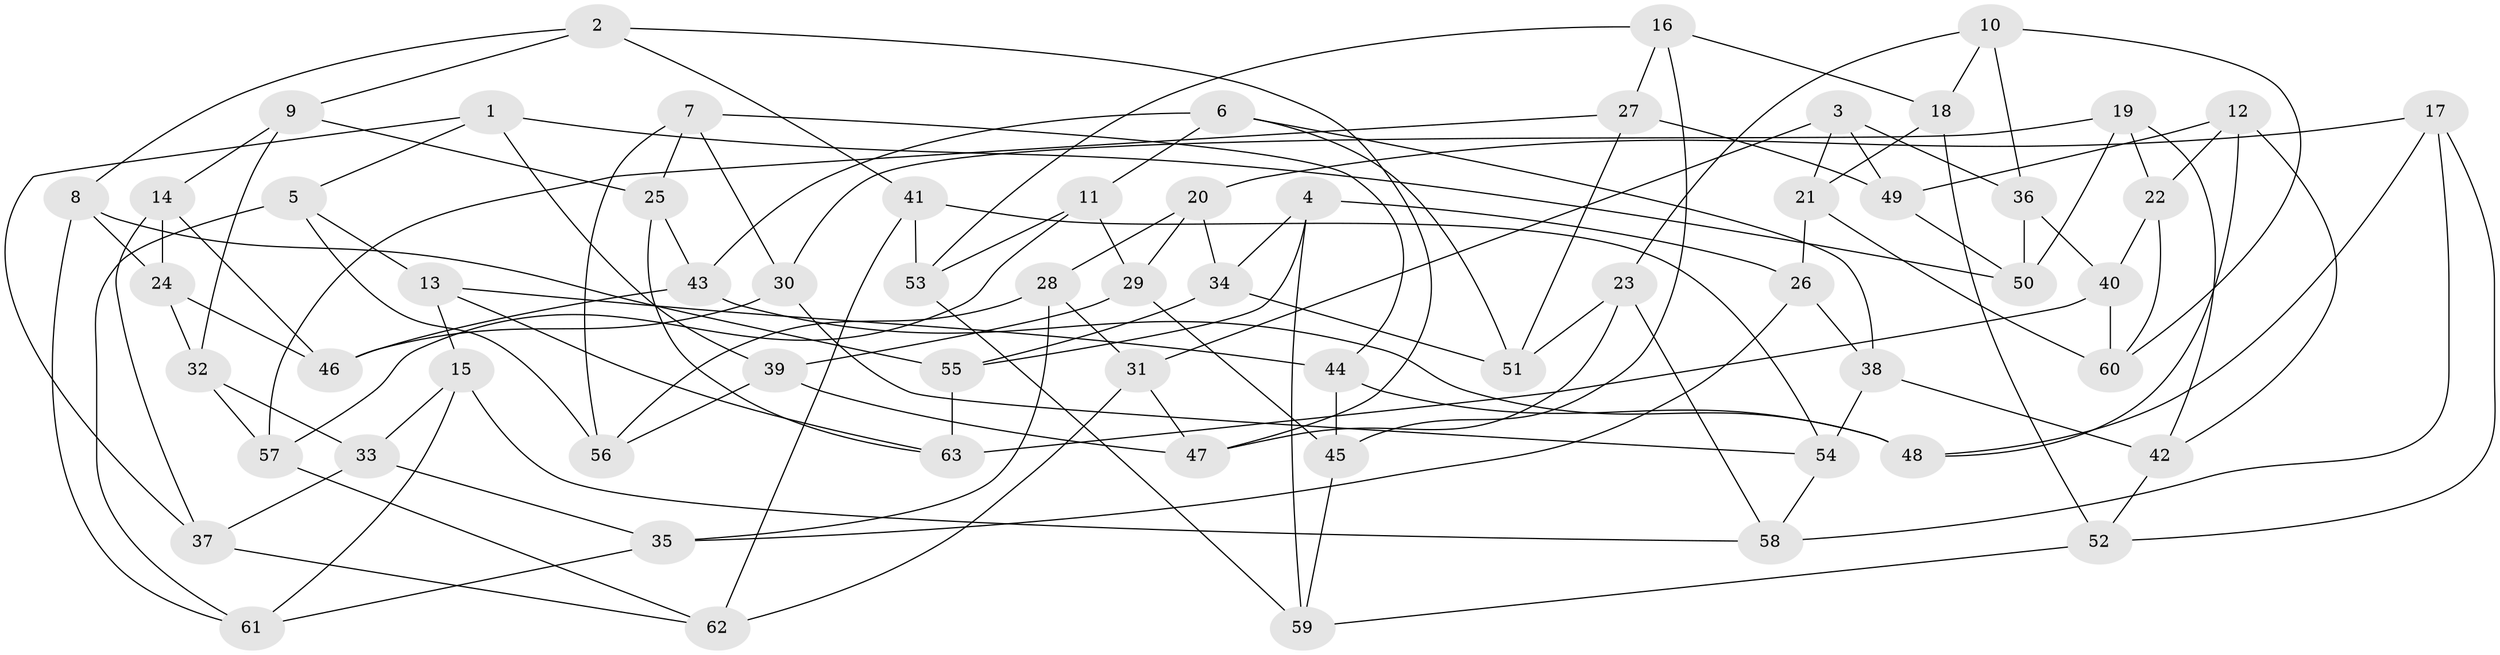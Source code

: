 // Generated by graph-tools (version 1.1) at 2025/38/03/09/25 02:38:08]
// undirected, 63 vertices, 126 edges
graph export_dot {
graph [start="1"]
  node [color=gray90,style=filled];
  1;
  2;
  3;
  4;
  5;
  6;
  7;
  8;
  9;
  10;
  11;
  12;
  13;
  14;
  15;
  16;
  17;
  18;
  19;
  20;
  21;
  22;
  23;
  24;
  25;
  26;
  27;
  28;
  29;
  30;
  31;
  32;
  33;
  34;
  35;
  36;
  37;
  38;
  39;
  40;
  41;
  42;
  43;
  44;
  45;
  46;
  47;
  48;
  49;
  50;
  51;
  52;
  53;
  54;
  55;
  56;
  57;
  58;
  59;
  60;
  61;
  62;
  63;
  1 -- 5;
  1 -- 37;
  1 -- 39;
  1 -- 50;
  2 -- 9;
  2 -- 47;
  2 -- 8;
  2 -- 41;
  3 -- 31;
  3 -- 21;
  3 -- 49;
  3 -- 36;
  4 -- 59;
  4 -- 55;
  4 -- 34;
  4 -- 26;
  5 -- 13;
  5 -- 61;
  5 -- 56;
  6 -- 38;
  6 -- 51;
  6 -- 43;
  6 -- 11;
  7 -- 30;
  7 -- 44;
  7 -- 25;
  7 -- 56;
  8 -- 24;
  8 -- 61;
  8 -- 55;
  9 -- 32;
  9 -- 14;
  9 -- 25;
  10 -- 36;
  10 -- 60;
  10 -- 23;
  10 -- 18;
  11 -- 53;
  11 -- 57;
  11 -- 29;
  12 -- 42;
  12 -- 22;
  12 -- 48;
  12 -- 49;
  13 -- 15;
  13 -- 44;
  13 -- 63;
  14 -- 46;
  14 -- 24;
  14 -- 37;
  15 -- 58;
  15 -- 61;
  15 -- 33;
  16 -- 27;
  16 -- 53;
  16 -- 18;
  16 -- 45;
  17 -- 52;
  17 -- 58;
  17 -- 48;
  17 -- 20;
  18 -- 21;
  18 -- 52;
  19 -- 50;
  19 -- 30;
  19 -- 42;
  19 -- 22;
  20 -- 29;
  20 -- 28;
  20 -- 34;
  21 -- 26;
  21 -- 60;
  22 -- 60;
  22 -- 40;
  23 -- 51;
  23 -- 47;
  23 -- 58;
  24 -- 32;
  24 -- 46;
  25 -- 43;
  25 -- 63;
  26 -- 38;
  26 -- 35;
  27 -- 49;
  27 -- 57;
  27 -- 51;
  28 -- 31;
  28 -- 35;
  28 -- 56;
  29 -- 45;
  29 -- 39;
  30 -- 54;
  30 -- 46;
  31 -- 47;
  31 -- 62;
  32 -- 33;
  32 -- 57;
  33 -- 35;
  33 -- 37;
  34 -- 51;
  34 -- 55;
  35 -- 61;
  36 -- 40;
  36 -- 50;
  37 -- 62;
  38 -- 54;
  38 -- 42;
  39 -- 56;
  39 -- 47;
  40 -- 63;
  40 -- 60;
  41 -- 53;
  41 -- 62;
  41 -- 54;
  42 -- 52;
  43 -- 48;
  43 -- 46;
  44 -- 45;
  44 -- 48;
  45 -- 59;
  49 -- 50;
  52 -- 59;
  53 -- 59;
  54 -- 58;
  55 -- 63;
  57 -- 62;
}
